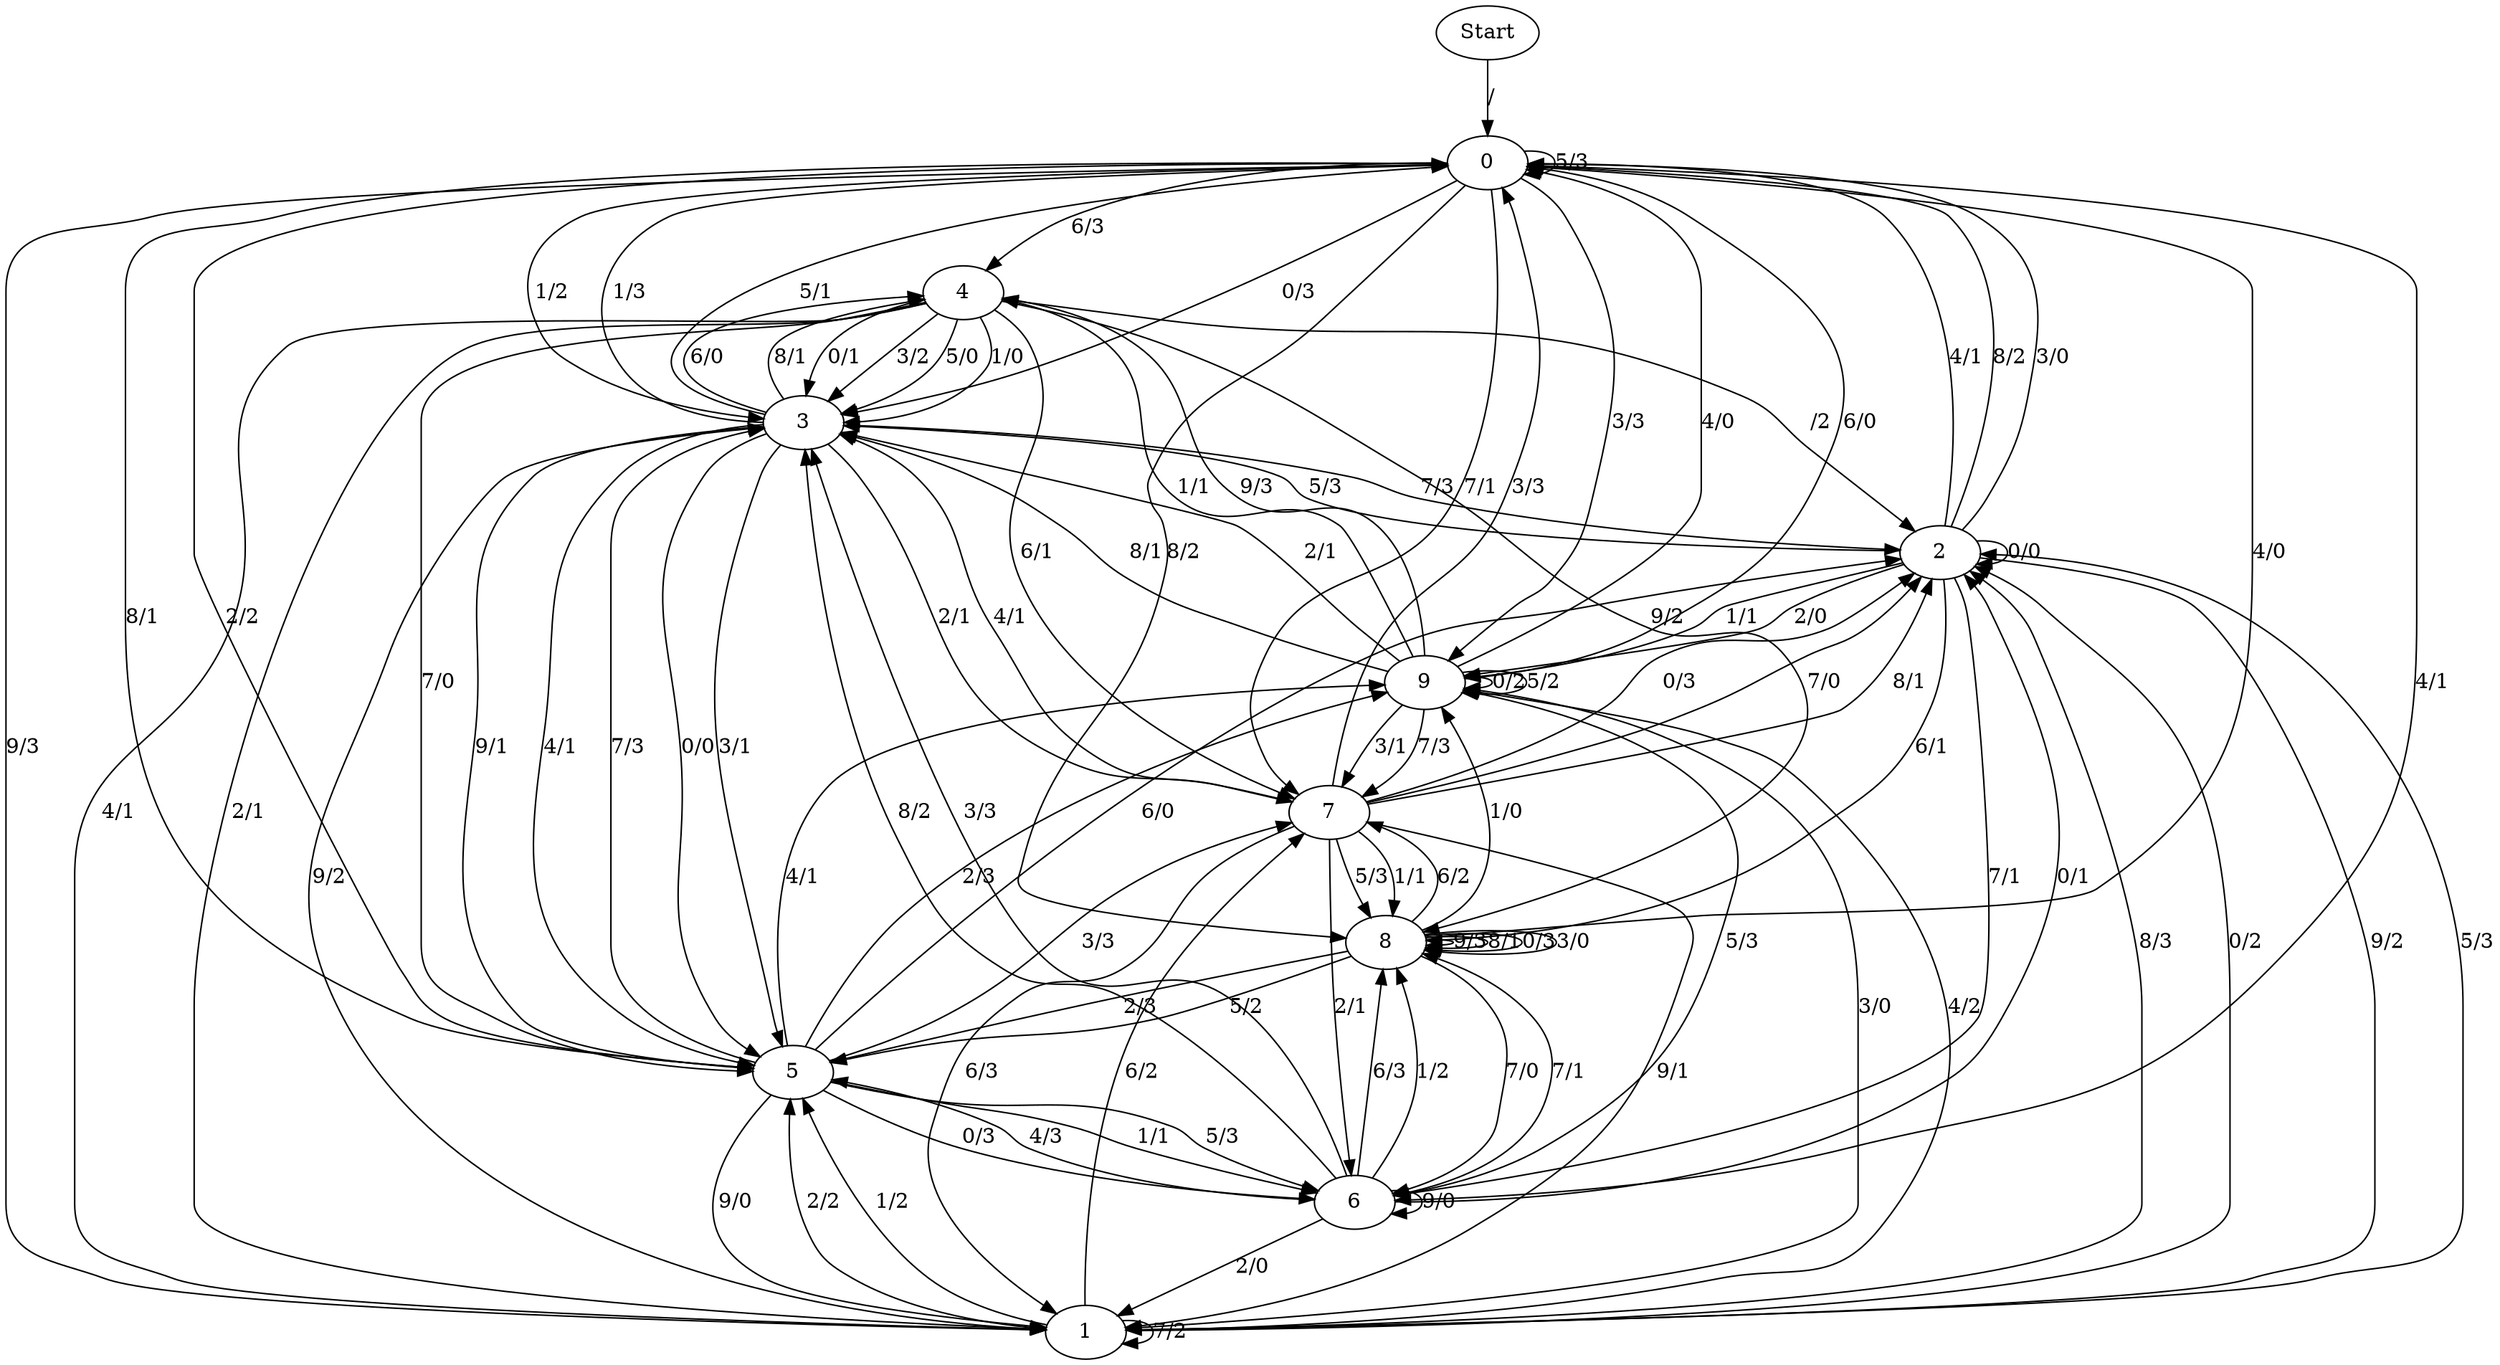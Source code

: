 digraph {
	Start -> 0 [label="/"]
	0 -> 4 [label="6/3"]
	0 -> 3 [label="0/3"]
	0 -> 6 [label="4/1"]
	0 -> 1 [label="9/3"]
	0 -> 3 [label="1/2"]
	0 -> 7 [label="7/1"]
	0 -> 8 [label="8/2"]
	0 -> 0 [label="5/3"]
	0 -> 9 [label="3/3"]
	0 -> 5 [label="2/2"]
	9 -> 0 [label="4/0"]
	9 -> 0 [label="6/0"]
	9 -> 3 [label="8/1"]
	9 -> 3 [label="2/1"]
	9 -> 7 [label="3/1"]
	9 -> 7 [label="7/3"]
	9 -> 9 [label="0/2"]
	9 -> 4 [label="1/1"]
	9 -> 9 [label="5/2"]
	9 -> 4 [label="9/3"]
	7 -> 0 [label="3/3"]
	7 -> 1 [label="6/3"]
	7 -> 2 [label="0/3"]
	7 -> 2 [label="7/0"]
	7 -> 3 [label="4/1"]
	7 -> 1 [label="9/1"]
	7 -> 8 [label="5/3"]
	7 -> 2 [label="8/1"]
	7 -> 6 [label="2/1"]
	7 -> 8 [label="1/1"]
	8 -> 7 [label="6/2"]
	8 -> 8 [label="9/3"]
	8 -> 5 [label="2/3"]
	8 -> 0 [label="4/0"]
	8 -> 8 [label="8/1"]
	8 -> 8 [label="0/3"]
	8 -> 9 [label="1/0"]
	8 -> 5 [label="5/2"]
	8 -> 8 [label="3/0"]
	8 -> 6 [label="7/0"]
	5 -> 0 [label="8/1"]
	5 -> 1 [label="9/0"]
	5 -> 6 [label="0/3"]
	5 -> 6 [label="1/1"]
	5 -> 9 [label="2/3"]
	5 -> 2 [label="6/0"]
	5 -> 7 [label="3/3"]
	5 -> 9 [label="4/1"]
	5 -> 6 [label="5/3"]
	5 -> 3 [label="7/3"]
	4 -> 1 [label="4/1"]
	4 -> 8 [label="9/2"]
	4 -> 3 [label="0/1"]
	4 -> 3 [label="3/2"]
	4 -> 1 [label="2/1"]
	4 -> 3 [label="5/0"]
	4 -> 3 [label="1/0"]
	4 -> 7 [label="6/1"]
	4 -> 5 [label="7/0"]
	4 -> 2 [label="/2"]
	3 -> 5 [label="0/0"]
	3 -> 0 [label="1/3"]
	3 -> 7 [label="2/1"]
	3 -> 5 [label="3/1"]
	3 -> 5 [label="9/1"]
	3 -> 0 [label="5/1"]
	3 -> 2 [label="7/3"]
	3 -> 5 [label="4/1"]
	3 -> 4 [label="6/0"]
	3 -> 4 [label="8/1"]
	2 -> 3 [label="5/3"]
	2 -> 8 [label="6/1"]
	2 -> 6 [label="7/1"]
	2 -> 9 [label="1/1"]
	2 -> 0 [label="8/2"]
	2 -> 0 [label="3/0"]
	2 -> 1 [label="9/2"]
	2 -> 2 [label="0/0"]
	2 -> 9 [label="2/0"]
	2 -> 0 [label="4/1"]
	6 -> 8 [label="7/1"]
	6 -> 2 [label="0/1"]
	6 -> 1 [label="2/0"]
	6 -> 6 [label="9/0"]
	6 -> 9 [label="5/3"]
	6 -> 8 [label="6/3"]
	6 -> 3 [label="3/3"]
	6 -> 8 [label="1/2"]
	6 -> 3 [label="8/2"]
	6 -> 5 [label="4/3"]
	1 -> 7 [label="6/2"]
	1 -> 2 [label="5/3"]
	1 -> 1 [label="7/2"]
	1 -> 5 [label="2/2"]
	1 -> 5 [label="1/2"]
	1 -> 3 [label="9/2"]
	1 -> 9 [label="3/0"]
	1 -> 9 [label="4/2"]
	1 -> 2 [label="8/3"]
	1 -> 2 [label="0/2"]
}